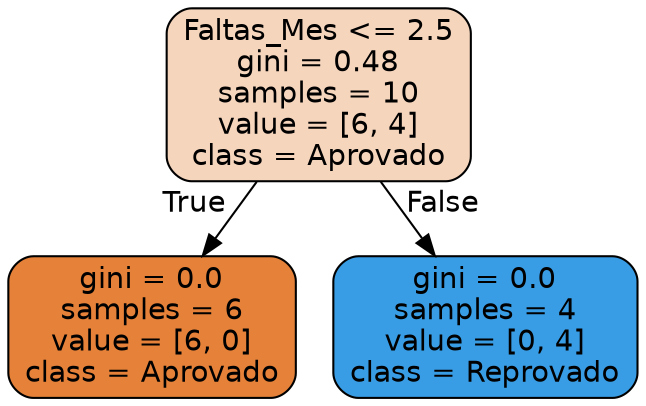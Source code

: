 digraph Tree {
node [shape=box, style="filled, rounded", color="black", fontname="helvetica"] ;
edge [fontname="helvetica"] ;
0 [label="Faltas_Mes <= 2.5\ngini = 0.48\nsamples = 10\nvalue = [6, 4]\nclass = Aprovado", fillcolor="#f6d5bd"] ;
1 [label="gini = 0.0\nsamples = 6\nvalue = [6, 0]\nclass = Aprovado", fillcolor="#e58139"] ;
0 -> 1 [labeldistance=2.5, labelangle=45, headlabel="True"] ;
2 [label="gini = 0.0\nsamples = 4\nvalue = [0, 4]\nclass = Reprovado", fillcolor="#399de5"] ;
0 -> 2 [labeldistance=2.5, labelangle=-45, headlabel="False"] ;
}